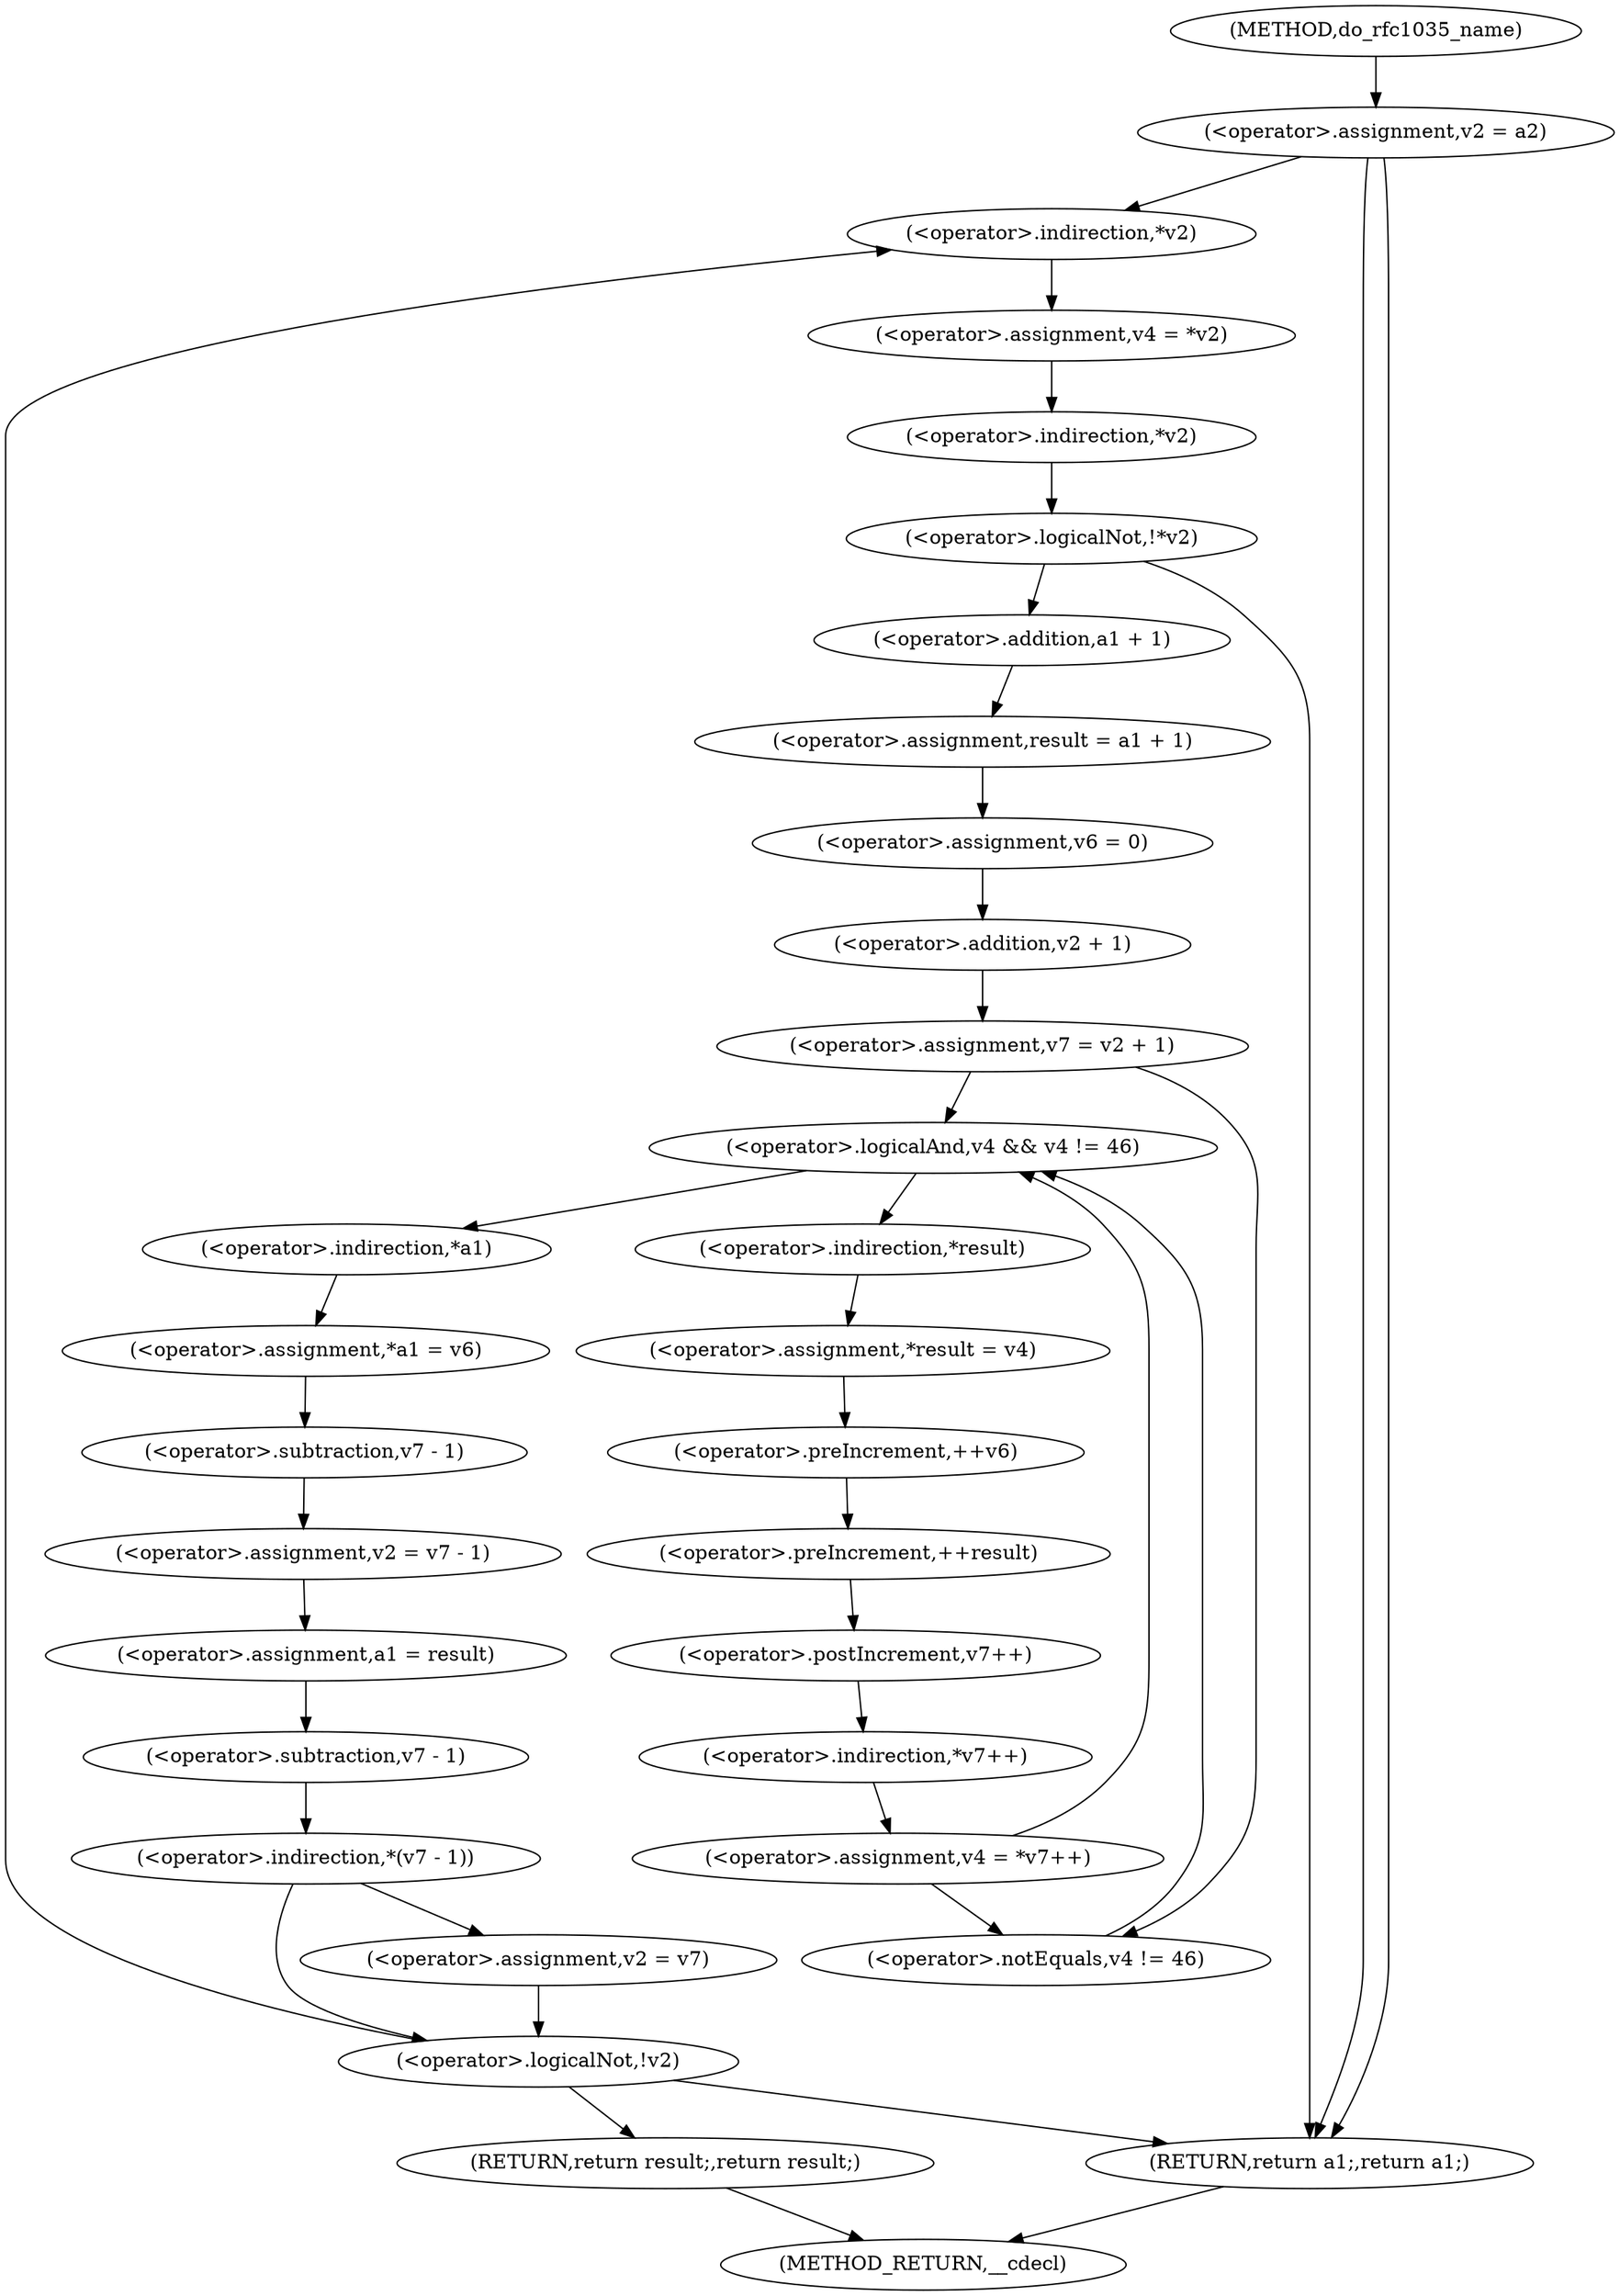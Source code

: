 digraph do_rfc1035_name {  
"1000115" [label = "(<operator>.assignment,v2 = a2)" ]
"1000124" [label = "(<operator>.assignment,v4 = *v2)" ]
"1000126" [label = "(<operator>.indirection,*v2)" ]
"1000129" [label = "(<operator>.logicalNot,!*v2)" ]
"1000130" [label = "(<operator>.indirection,*v2)" ]
"1000133" [label = "(<operator>.assignment,result = a1 + 1)" ]
"1000135" [label = "(<operator>.addition,a1 + 1)" ]
"1000138" [label = "(<operator>.assignment,v6 = 0)" ]
"1000141" [label = "(<operator>.assignment,v7 = v2 + 1)" ]
"1000143" [label = "(<operator>.addition,v2 + 1)" ]
"1000147" [label = "(<operator>.logicalAnd,v4 && v4 != 46)" ]
"1000149" [label = "(<operator>.notEquals,v4 != 46)" ]
"1000153" [label = "(<operator>.assignment,*result = v4)" ]
"1000154" [label = "(<operator>.indirection,*result)" ]
"1000157" [label = "(<operator>.preIncrement,++v6)" ]
"1000159" [label = "(<operator>.preIncrement,++result)" ]
"1000161" [label = "(<operator>.assignment,v4 = *v7++)" ]
"1000163" [label = "(<operator>.indirection,*v7++)" ]
"1000164" [label = "(<operator>.postIncrement,v7++)" ]
"1000166" [label = "(<operator>.assignment,*a1 = v6)" ]
"1000167" [label = "(<operator>.indirection,*a1)" ]
"1000170" [label = "(<operator>.assignment,v2 = v7 - 1)" ]
"1000172" [label = "(<operator>.subtraction,v7 - 1)" ]
"1000175" [label = "(<operator>.assignment,a1 = result)" ]
"1000179" [label = "(<operator>.indirection,*(v7 - 1))" ]
"1000180" [label = "(<operator>.subtraction,v7 - 1)" ]
"1000183" [label = "(<operator>.assignment,v2 = v7)" ]
"1000187" [label = "(<operator>.logicalNot,!v2)" ]
"1000189" [label = "(RETURN,return result;,return result;)" ]
"1000191" [label = "(RETURN,return a1;,return a1;)" ]
"1000106" [label = "(METHOD,do_rfc1035_name)" ]
"1000193" [label = "(METHOD_RETURN,__cdecl)" ]
  "1000115" -> "1000126" 
  "1000115" -> "1000191" 
  "1000115" -> "1000191" 
  "1000124" -> "1000130" 
  "1000126" -> "1000124" 
  "1000129" -> "1000191" 
  "1000129" -> "1000135" 
  "1000130" -> "1000129" 
  "1000133" -> "1000138" 
  "1000135" -> "1000133" 
  "1000138" -> "1000143" 
  "1000141" -> "1000147" 
  "1000141" -> "1000149" 
  "1000143" -> "1000141" 
  "1000147" -> "1000154" 
  "1000147" -> "1000167" 
  "1000149" -> "1000147" 
  "1000153" -> "1000157" 
  "1000154" -> "1000153" 
  "1000157" -> "1000159" 
  "1000159" -> "1000164" 
  "1000161" -> "1000147" 
  "1000161" -> "1000149" 
  "1000163" -> "1000161" 
  "1000164" -> "1000163" 
  "1000166" -> "1000172" 
  "1000167" -> "1000166" 
  "1000170" -> "1000175" 
  "1000172" -> "1000170" 
  "1000175" -> "1000180" 
  "1000179" -> "1000183" 
  "1000179" -> "1000187" 
  "1000180" -> "1000179" 
  "1000183" -> "1000187" 
  "1000187" -> "1000126" 
  "1000187" -> "1000191" 
  "1000187" -> "1000189" 
  "1000189" -> "1000193" 
  "1000191" -> "1000193" 
  "1000106" -> "1000115" 
}
